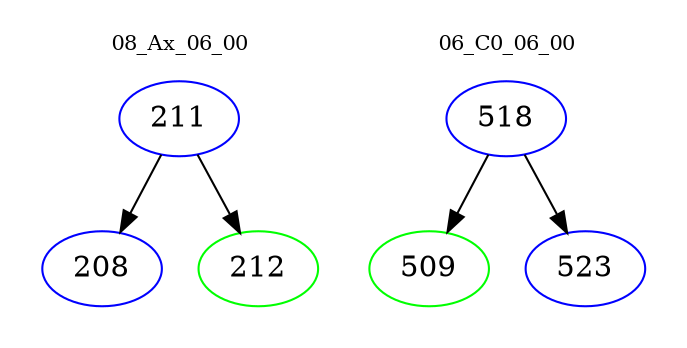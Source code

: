 digraph{
subgraph cluster_0 {
color = white
label = "08_Ax_06_00";
fontsize=10;
T0_211 [label="211", color="blue"]
T0_211 -> T0_208 [color="black"]
T0_208 [label="208", color="blue"]
T0_211 -> T0_212 [color="black"]
T0_212 [label="212", color="green"]
}
subgraph cluster_1 {
color = white
label = "06_C0_06_00";
fontsize=10;
T1_518 [label="518", color="blue"]
T1_518 -> T1_509 [color="black"]
T1_509 [label="509", color="green"]
T1_518 -> T1_523 [color="black"]
T1_523 [label="523", color="blue"]
}
}
